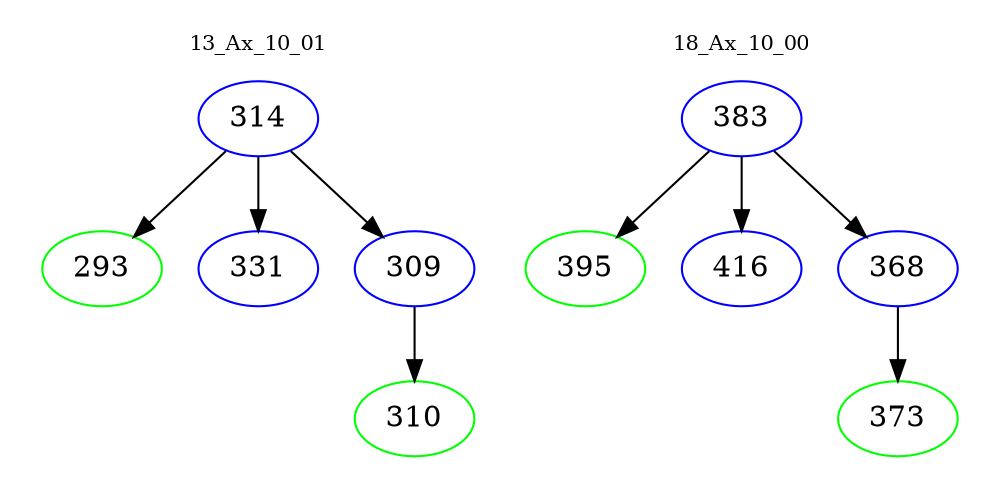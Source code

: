digraph{
subgraph cluster_0 {
color = white
label = "13_Ax_10_01";
fontsize=10;
T0_314 [label="314", color="blue"]
T0_314 -> T0_293 [color="black"]
T0_293 [label="293", color="green"]
T0_314 -> T0_331 [color="black"]
T0_331 [label="331", color="blue"]
T0_314 -> T0_309 [color="black"]
T0_309 [label="309", color="blue"]
T0_309 -> T0_310 [color="black"]
T0_310 [label="310", color="green"]
}
subgraph cluster_1 {
color = white
label = "18_Ax_10_00";
fontsize=10;
T1_383 [label="383", color="blue"]
T1_383 -> T1_395 [color="black"]
T1_395 [label="395", color="green"]
T1_383 -> T1_416 [color="black"]
T1_416 [label="416", color="blue"]
T1_383 -> T1_368 [color="black"]
T1_368 [label="368", color="blue"]
T1_368 -> T1_373 [color="black"]
T1_373 [label="373", color="green"]
}
}
